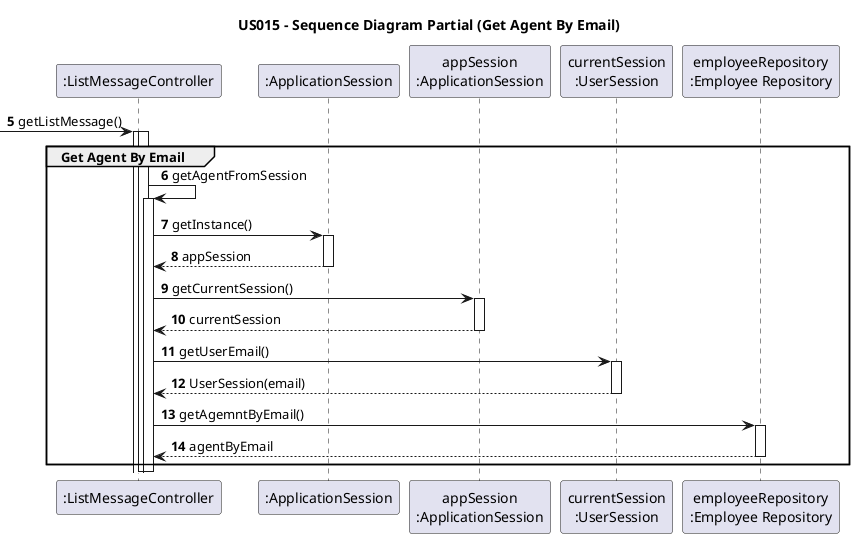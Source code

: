 @startuml
'https://plantuml.com/sequence-diagram

autonumber 5

title US015 - Sequence Diagram Partial (Get Agent By Email)

'hide footbox

participant ":ListMessageController" as CTRL
participant ":ApplicationSession" as app
participant "appSession\n:ApplicationSession" as APP
participant "currentSession\n:UserSession" as User
participant "employeeRepository\n:Employee Repository" as Employee



 -> CTRL : getListMessage()
             activate CTRL

             group Get Agent By Email

activate CTRL
 CTRL -> CTRL : getAgentFromSession
 activate CTRL

             CTRL -> app : getInstance()
             activate app

            app --> CTRL : appSession
            deactivate app

            CTRL -> APP : getCurrentSession()
            activate APP

            APP --> CTRL : currentSession
            deactivate APP

            CTRL -> User : getUserEmail()
            activate User

            User --> CTRL : UserSession(email)
            deactivate User

            CTRL -> Employee : getAgemntByEmail()
            activate Employee

            Employee --> CTRL : agentByEmail
            deactivate Employee

           end

       deactivate CTRL
         deactivate CTRL



@enduml